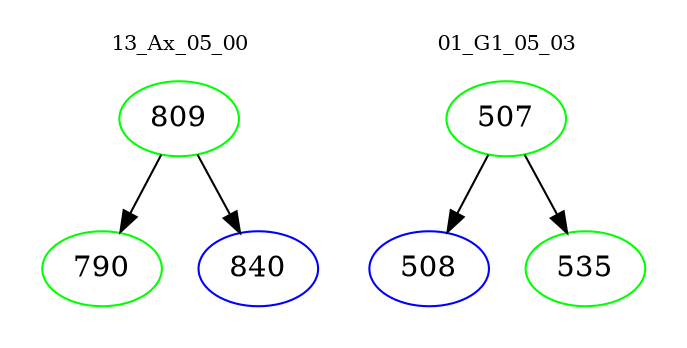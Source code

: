 digraph{
subgraph cluster_0 {
color = white
label = "13_Ax_05_00";
fontsize=10;
T0_809 [label="809", color="green"]
T0_809 -> T0_790 [color="black"]
T0_790 [label="790", color="green"]
T0_809 -> T0_840 [color="black"]
T0_840 [label="840", color="blue"]
}
subgraph cluster_1 {
color = white
label = "01_G1_05_03";
fontsize=10;
T1_507 [label="507", color="green"]
T1_507 -> T1_508 [color="black"]
T1_508 [label="508", color="blue"]
T1_507 -> T1_535 [color="black"]
T1_535 [label="535", color="green"]
}
}

